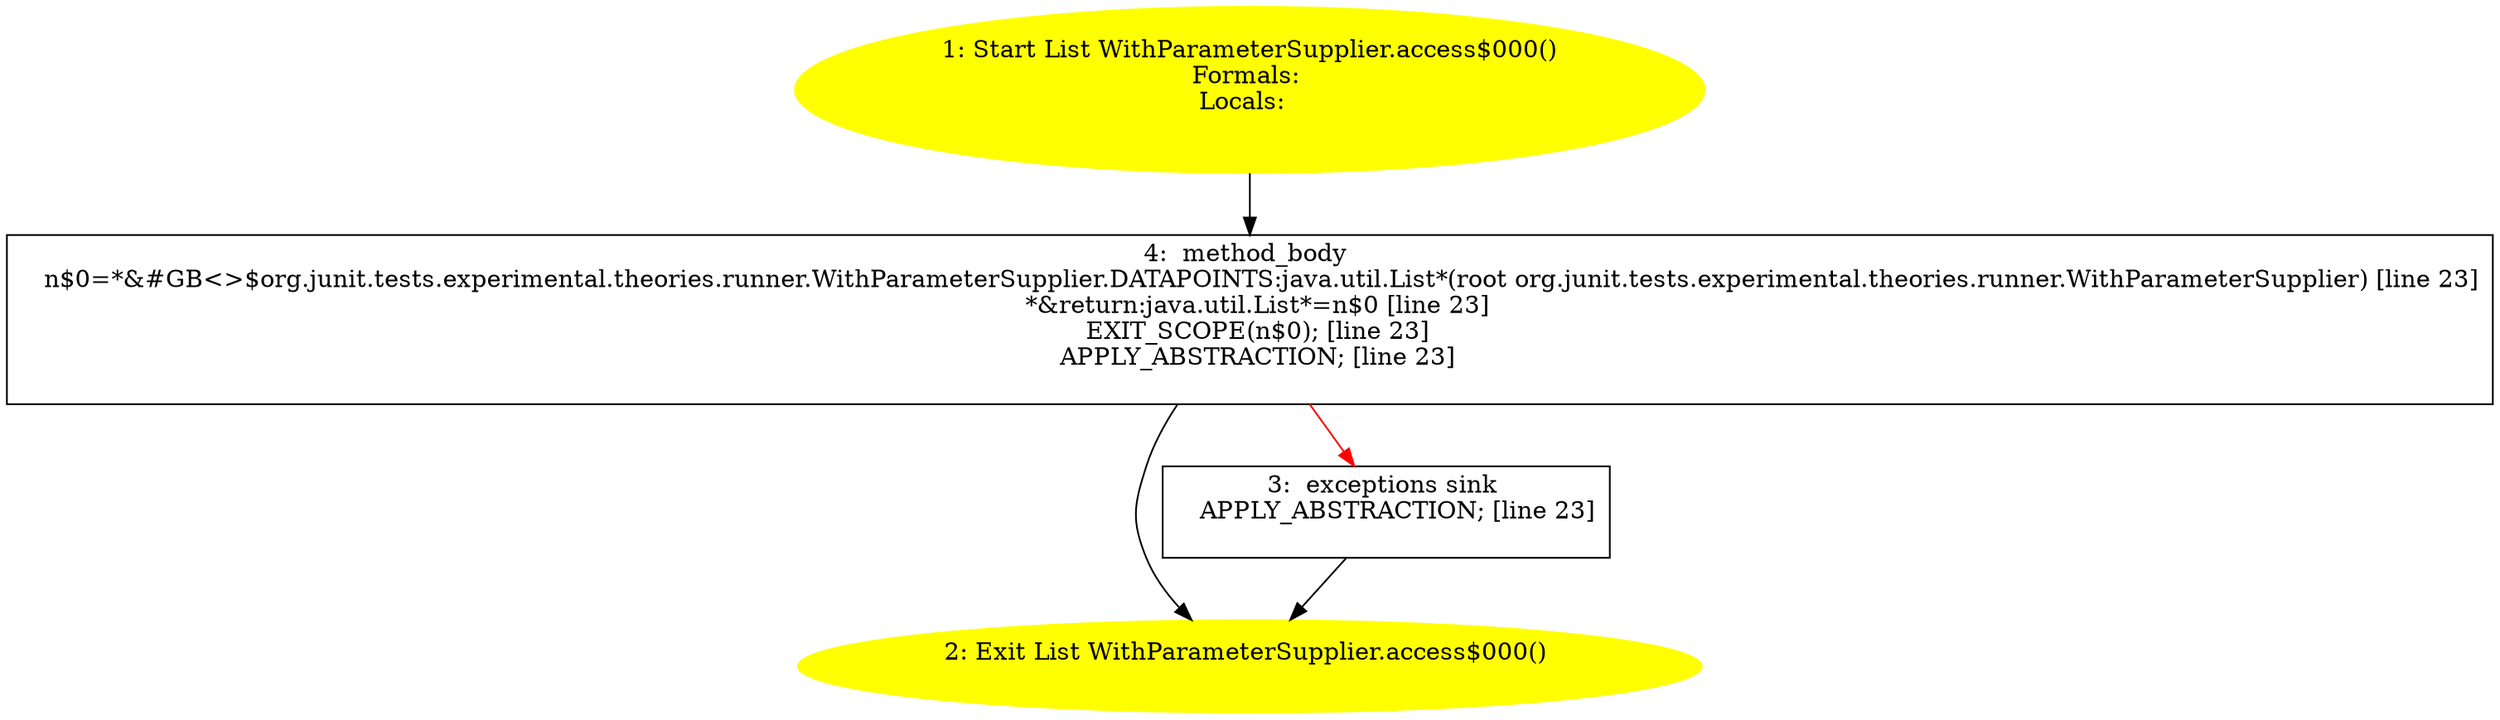 /* @generated */
digraph cfg {
"org.junit.tests.experimental.theories.runner.WithParameterSupplier.access$000():java.util.List.26133147312a5b2ab7f79fdfa50568cd_1" [label="1: Start List WithParameterSupplier.access$000()\nFormals: \nLocals:  \n  " color=yellow style=filled]
	

	 "org.junit.tests.experimental.theories.runner.WithParameterSupplier.access$000():java.util.List.26133147312a5b2ab7f79fdfa50568cd_1" -> "org.junit.tests.experimental.theories.runner.WithParameterSupplier.access$000():java.util.List.26133147312a5b2ab7f79fdfa50568cd_4" ;
"org.junit.tests.experimental.theories.runner.WithParameterSupplier.access$000():java.util.List.26133147312a5b2ab7f79fdfa50568cd_2" [label="2: Exit List WithParameterSupplier.access$000() \n  " color=yellow style=filled]
	

"org.junit.tests.experimental.theories.runner.WithParameterSupplier.access$000():java.util.List.26133147312a5b2ab7f79fdfa50568cd_3" [label="3:  exceptions sink \n   APPLY_ABSTRACTION; [line 23]\n " shape="box"]
	

	 "org.junit.tests.experimental.theories.runner.WithParameterSupplier.access$000():java.util.List.26133147312a5b2ab7f79fdfa50568cd_3" -> "org.junit.tests.experimental.theories.runner.WithParameterSupplier.access$000():java.util.List.26133147312a5b2ab7f79fdfa50568cd_2" ;
"org.junit.tests.experimental.theories.runner.WithParameterSupplier.access$000():java.util.List.26133147312a5b2ab7f79fdfa50568cd_4" [label="4:  method_body \n   n$0=*&#GB<>$org.junit.tests.experimental.theories.runner.WithParameterSupplier.DATAPOINTS:java.util.List*(root org.junit.tests.experimental.theories.runner.WithParameterSupplier) [line 23]\n  *&return:java.util.List*=n$0 [line 23]\n  EXIT_SCOPE(n$0); [line 23]\n  APPLY_ABSTRACTION; [line 23]\n " shape="box"]
	

	 "org.junit.tests.experimental.theories.runner.WithParameterSupplier.access$000():java.util.List.26133147312a5b2ab7f79fdfa50568cd_4" -> "org.junit.tests.experimental.theories.runner.WithParameterSupplier.access$000():java.util.List.26133147312a5b2ab7f79fdfa50568cd_2" ;
	 "org.junit.tests.experimental.theories.runner.WithParameterSupplier.access$000():java.util.List.26133147312a5b2ab7f79fdfa50568cd_4" -> "org.junit.tests.experimental.theories.runner.WithParameterSupplier.access$000():java.util.List.26133147312a5b2ab7f79fdfa50568cd_3" [color="red" ];
}
